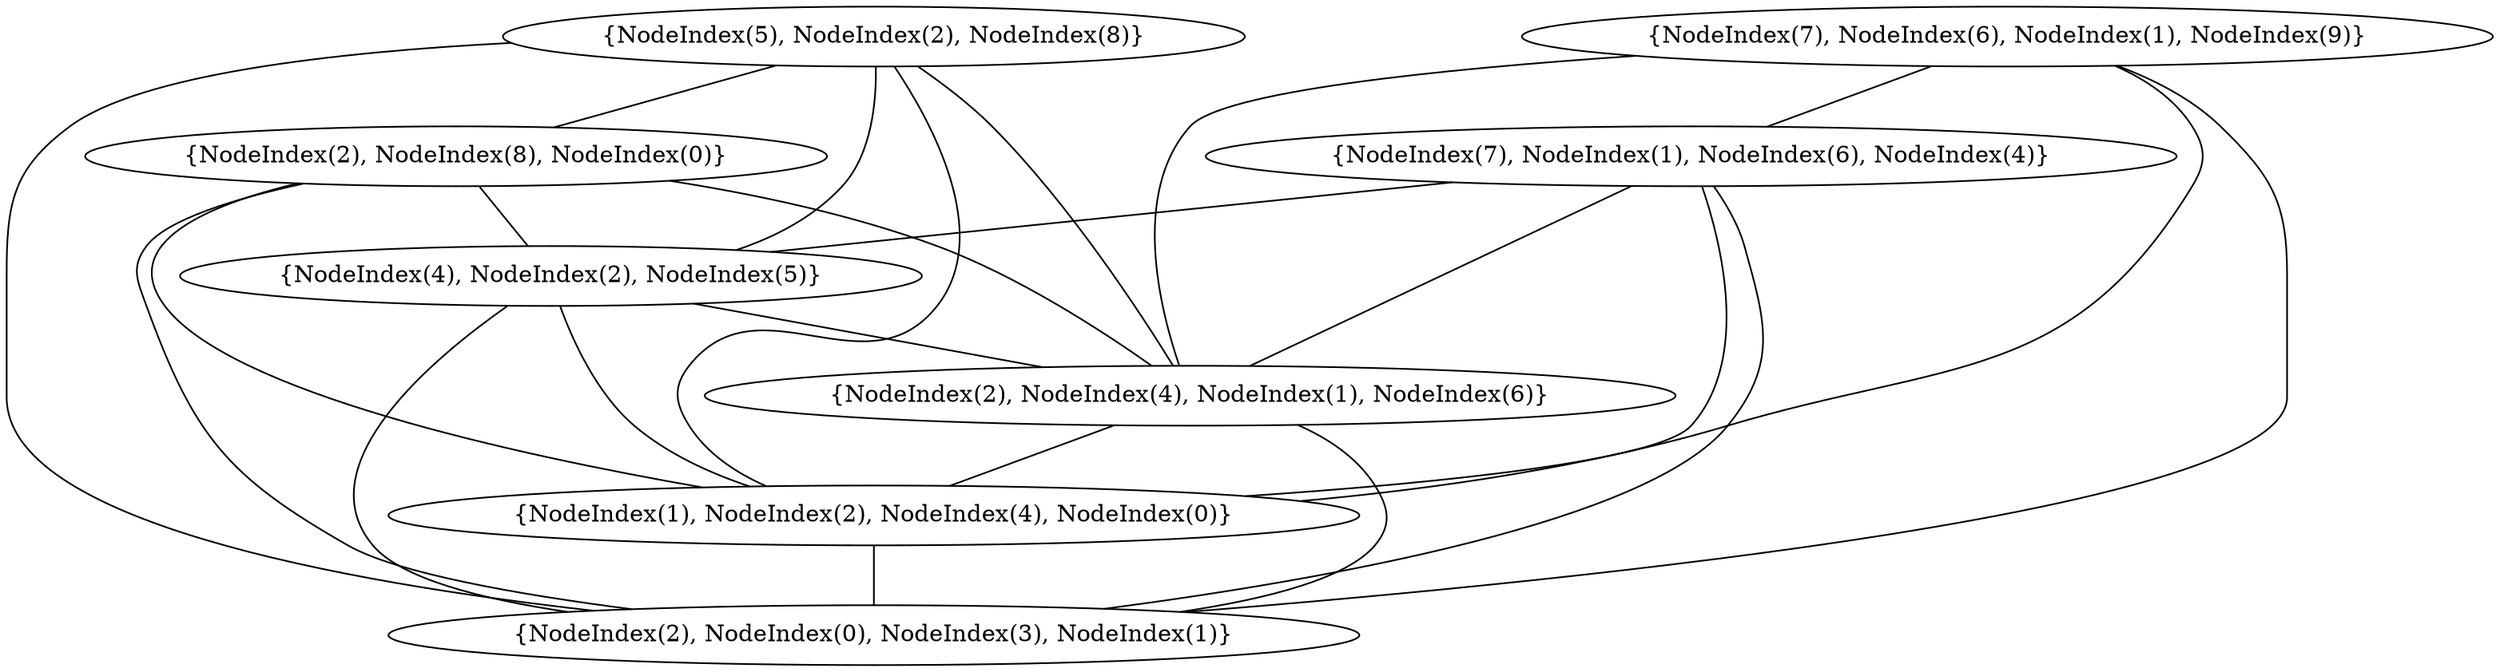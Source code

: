 graph {
    0 [ label = "{NodeIndex(2), NodeIndex(0), NodeIndex(3), NodeIndex(1)}" ]
    1 [ label = "{NodeIndex(1), NodeIndex(2), NodeIndex(4), NodeIndex(0)}" ]
    2 [ label = "{NodeIndex(2), NodeIndex(4), NodeIndex(1), NodeIndex(6)}" ]
    3 [ label = "{NodeIndex(4), NodeIndex(2), NodeIndex(5)}" ]
    4 [ label = "{NodeIndex(2), NodeIndex(8), NodeIndex(0)}" ]
    5 [ label = "{NodeIndex(5), NodeIndex(2), NodeIndex(8)}" ]
    6 [ label = "{NodeIndex(7), NodeIndex(1), NodeIndex(6), NodeIndex(4)}" ]
    7 [ label = "{NodeIndex(7), NodeIndex(6), NodeIndex(1), NodeIndex(9)}" ]
    1 -- 0 [ ]
    2 -- 0 [ ]
    2 -- 1 [ ]
    3 -- 0 [ ]
    3 -- 1 [ ]
    3 -- 2 [ ]
    4 -- 0 [ ]
    4 -- 1 [ ]
    4 -- 2 [ ]
    4 -- 3 [ ]
    5 -- 0 [ ]
    5 -- 1 [ ]
    5 -- 2 [ ]
    5 -- 3 [ ]
    5 -- 4 [ ]
    6 -- 0 [ ]
    6 -- 1 [ ]
    6 -- 2 [ ]
    6 -- 3 [ ]
    7 -- 0 [ ]
    7 -- 1 [ ]
    7 -- 2 [ ]
    7 -- 6 [ ]
}
